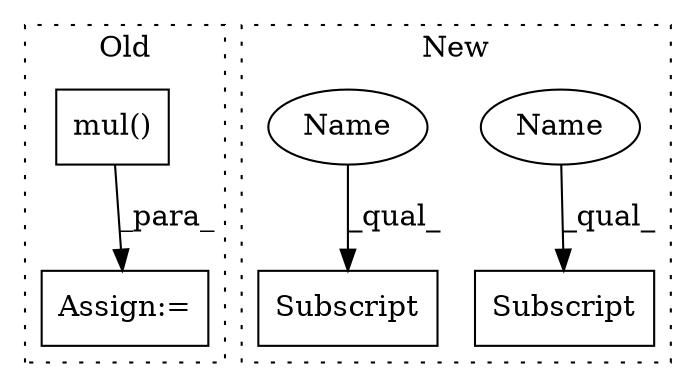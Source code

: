 digraph G {
subgraph cluster0 {
1 [label="mul()" a="75" s="12146,12198" l="7,1" shape="box"];
3 [label="Assign:=" a="68" s="12142" l="4" shape="box"];
label = "Old";
style="dotted";
}
subgraph cluster1 {
2 [label="Subscript" a="63" s="11988,0" l="40,0" shape="box"];
4 [label="Subscript" a="63" s="11895,0" l="40,0" shape="box"];
5 [label="Name" a="87" s="11988" l="8" shape="ellipse"];
6 [label="Name" a="87" s="11895" l="8" shape="ellipse"];
label = "New";
style="dotted";
}
1 -> 3 [label="_para_"];
5 -> 2 [label="_qual_"];
6 -> 4 [label="_qual_"];
}